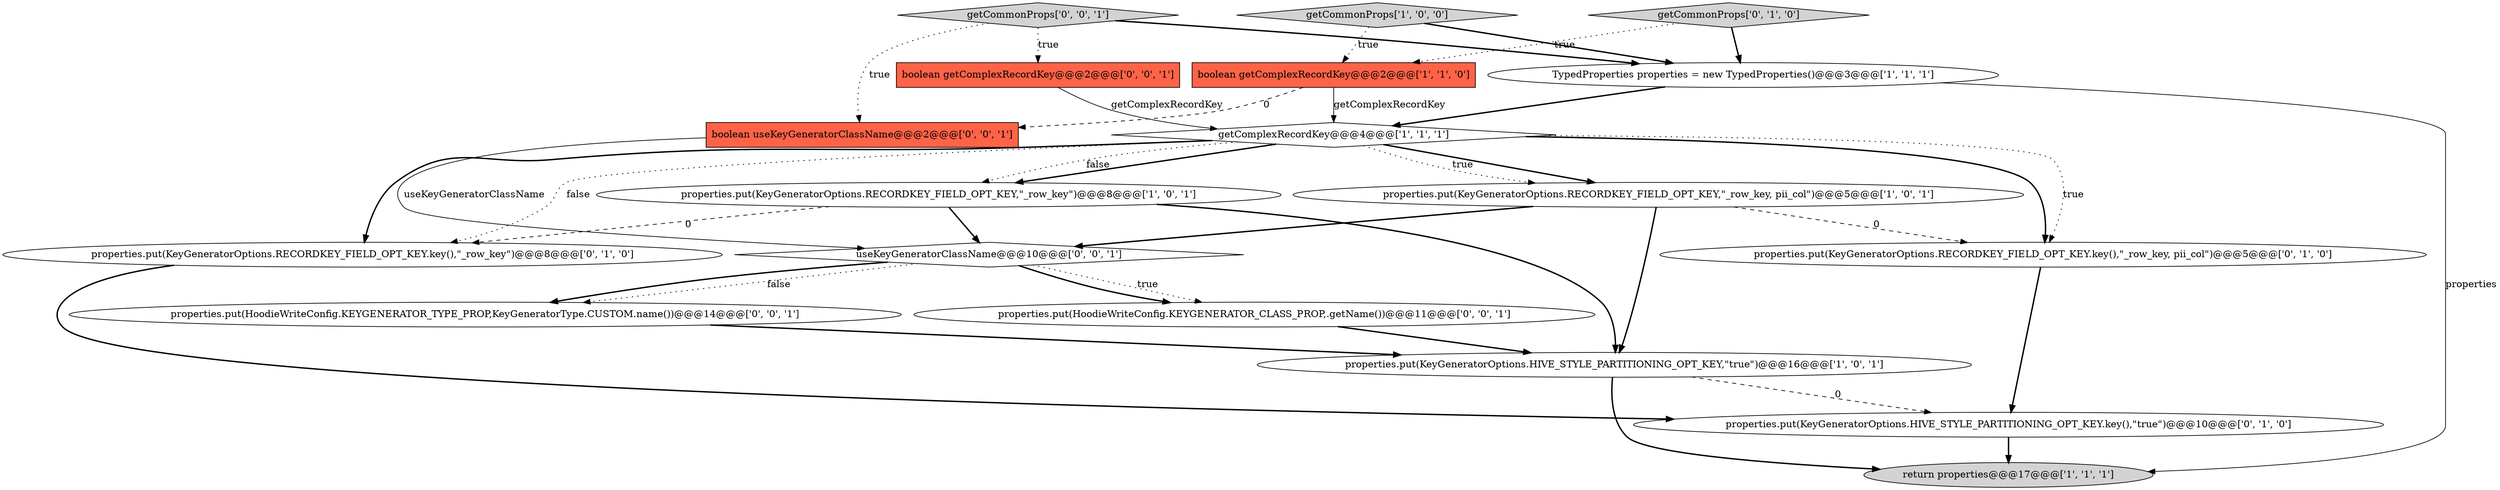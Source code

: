 digraph {
3 [style = filled, label = "return properties@@@17@@@['1', '1', '1']", fillcolor = lightgray, shape = ellipse image = "AAA0AAABBB1BBB"];
7 [style = filled, label = "getCommonProps['1', '0', '0']", fillcolor = lightgray, shape = diamond image = "AAA0AAABBB1BBB"];
11 [style = filled, label = "properties.put(KeyGeneratorOptions.RECORDKEY_FIELD_OPT_KEY.key(),\"_row_key, pii_col\")@@@5@@@['0', '1', '0']", fillcolor = white, shape = ellipse image = "AAA1AAABBB2BBB"];
9 [style = filled, label = "properties.put(KeyGeneratorOptions.HIVE_STYLE_PARTITIONING_OPT_KEY.key(),\"true\")@@@10@@@['0', '1', '0']", fillcolor = white, shape = ellipse image = "AAA1AAABBB2BBB"];
16 [style = filled, label = "boolean useKeyGeneratorClassName@@@2@@@['0', '0', '1']", fillcolor = tomato, shape = box image = "AAA0AAABBB3BBB"];
12 [style = filled, label = "boolean getComplexRecordKey@@@2@@@['0', '0', '1']", fillcolor = tomato, shape = box image = "AAA0AAABBB3BBB"];
2 [style = filled, label = "properties.put(KeyGeneratorOptions.RECORDKEY_FIELD_OPT_KEY,\"_row_key, pii_col\")@@@5@@@['1', '0', '1']", fillcolor = white, shape = ellipse image = "AAA0AAABBB1BBB"];
5 [style = filled, label = "getComplexRecordKey@@@4@@@['1', '1', '1']", fillcolor = white, shape = diamond image = "AAA0AAABBB1BBB"];
13 [style = filled, label = "properties.put(HoodieWriteConfig.KEYGENERATOR_TYPE_PROP,KeyGeneratorType.CUSTOM.name())@@@14@@@['0', '0', '1']", fillcolor = white, shape = ellipse image = "AAA0AAABBB3BBB"];
17 [style = filled, label = "properties.put(HoodieWriteConfig.KEYGENERATOR_CLASS_PROP,.getName())@@@11@@@['0', '0', '1']", fillcolor = white, shape = ellipse image = "AAA0AAABBB3BBB"];
15 [style = filled, label = "useKeyGeneratorClassName@@@10@@@['0', '0', '1']", fillcolor = white, shape = diamond image = "AAA0AAABBB3BBB"];
0 [style = filled, label = "properties.put(KeyGeneratorOptions.HIVE_STYLE_PARTITIONING_OPT_KEY,\"true\")@@@16@@@['1', '0', '1']", fillcolor = white, shape = ellipse image = "AAA0AAABBB1BBB"];
4 [style = filled, label = "TypedProperties properties = new TypedProperties()@@@3@@@['1', '1', '1']", fillcolor = white, shape = ellipse image = "AAA0AAABBB1BBB"];
10 [style = filled, label = "properties.put(KeyGeneratorOptions.RECORDKEY_FIELD_OPT_KEY.key(),\"_row_key\")@@@8@@@['0', '1', '0']", fillcolor = white, shape = ellipse image = "AAA1AAABBB2BBB"];
14 [style = filled, label = "getCommonProps['0', '0', '1']", fillcolor = lightgray, shape = diamond image = "AAA0AAABBB3BBB"];
8 [style = filled, label = "getCommonProps['0', '1', '0']", fillcolor = lightgray, shape = diamond image = "AAA0AAABBB2BBB"];
1 [style = filled, label = "properties.put(KeyGeneratorOptions.RECORDKEY_FIELD_OPT_KEY,\"_row_key\")@@@8@@@['1', '0', '1']", fillcolor = white, shape = ellipse image = "AAA0AAABBB1BBB"];
6 [style = filled, label = "boolean getComplexRecordKey@@@2@@@['1', '1', '0']", fillcolor = tomato, shape = box image = "AAA0AAABBB1BBB"];
4->3 [style = solid, label="properties"];
5->2 [style = bold, label=""];
15->17 [style = dotted, label="true"];
5->11 [style = dotted, label="true"];
8->4 [style = bold, label=""];
15->13 [style = dotted, label="false"];
13->0 [style = bold, label=""];
10->9 [style = bold, label=""];
5->1 [style = bold, label=""];
4->5 [style = bold, label=""];
8->6 [style = dotted, label="true"];
9->3 [style = bold, label=""];
14->16 [style = dotted, label="true"];
11->9 [style = bold, label=""];
6->5 [style = solid, label="getComplexRecordKey"];
0->3 [style = bold, label=""];
5->10 [style = bold, label=""];
14->12 [style = dotted, label="true"];
7->6 [style = dotted, label="true"];
5->11 [style = bold, label=""];
7->4 [style = bold, label=""];
6->16 [style = dashed, label="0"];
1->10 [style = dashed, label="0"];
0->9 [style = dashed, label="0"];
15->13 [style = bold, label=""];
1->15 [style = bold, label=""];
5->10 [style = dotted, label="false"];
2->0 [style = bold, label=""];
2->11 [style = dashed, label="0"];
14->4 [style = bold, label=""];
12->5 [style = solid, label="getComplexRecordKey"];
5->1 [style = dotted, label="false"];
2->15 [style = bold, label=""];
5->2 [style = dotted, label="true"];
17->0 [style = bold, label=""];
1->0 [style = bold, label=""];
16->15 [style = solid, label="useKeyGeneratorClassName"];
15->17 [style = bold, label=""];
}
